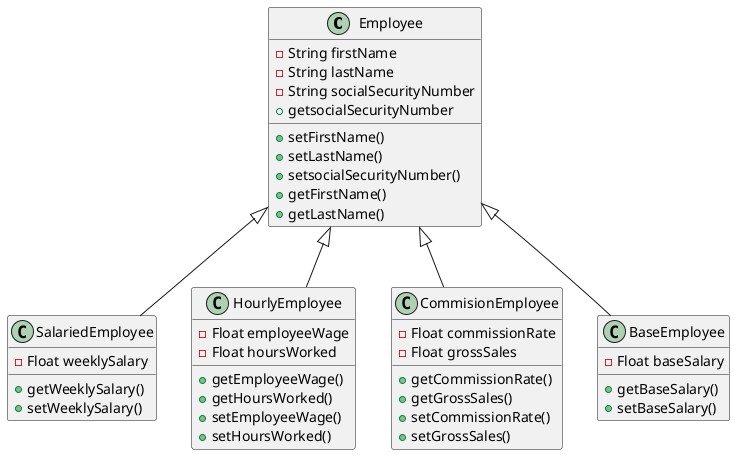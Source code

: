 @startuml

class Employee {
    -String firstName
    -String lastName
    -String socialSecurityNumber
    +setFirstName()
    +setLastName()
    +setsocialSecurityNumber()
    +getFirstName()
    +getLastName()
    +getsocialSecurityNumber
}
class SalariedEmployee {
    -Float weeklySalary
    +getWeeklySalary()
    +setWeeklySalary()
}
class HourlyEmployee {
    -Float employeeWage
    -Float hoursWorked
    +getEmployeeWage()
    +getHoursWorked()
    +setEmployeeWage()
    +setHoursWorked()
}
class CommisionEmployee {
    -Float commissionRate
    -Float grossSales
    +getCommissionRate()
    +getGrossSales()
    +setCommissionRate()
    +setGrossSales()
}
class BaseEmployee {
    -Float baseSalary
    +getBaseSalary()
    +setBaseSalary()
}

Employee <|-- SalariedEmployee
Employee <|-- HourlyEmployee
Employee <|-- CommisionEmployee
Employee <|-- BaseEmployee




@enduml